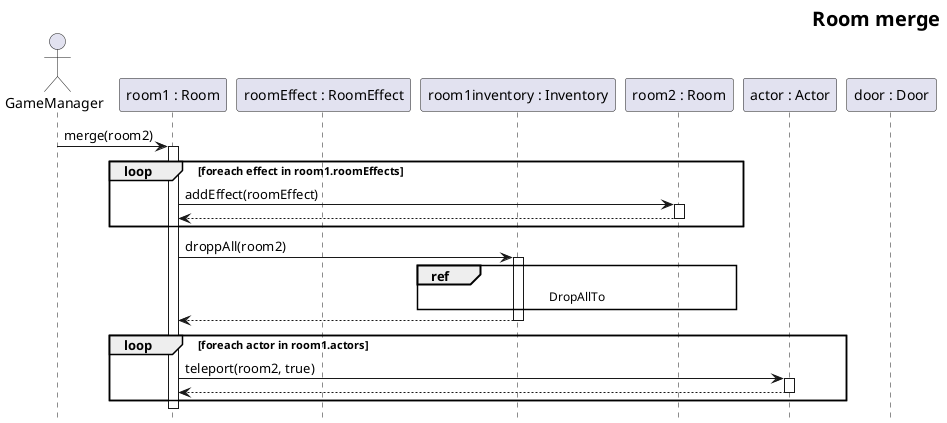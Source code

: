 @startuml RoomMerge
skinparam headerFontSize 20
skinparam HeaderFontColor #000000
skinparam HeaderFontStyle bold
header Room merge
hide footbox

' actor gm as "GameManager"
' participant r2 as "room2 : Room"
' participant r1 as "room1 : Room"

' gm -> r1 ++: merge(room2)
' return

' note over r1
'     a beolvadás a room1 belső működése
' end note


' látványosabb lenne, ha a room1 olvadna bele ilyenkor 
' a room2-be, mert akkor több függvényhívást használnánk
' így csak belső működés az egész

' lentebb itthagyom a látványosabb változatot, de
' lehet ez egy külön diagrammra kéne és innen csak megreferálni

actor gm as "GameManager"
participant r1 as "room1 : Room"
participant effect as "roomEffect : RoomEffect"
participant r1i as "room1inventory : Inventory"
participant r2 as "room2 : Room"
participant act as "actor : Actor"
participant d as "door : Door"

gm -> r1 ++ : merge(room2)

loop foreach effect in room1.roomEffects
    r1 -> r2 ++ : addEffect(roomEffect)
    return
end

r1 -> r1i ++: droppAll(room2)
    ref over r1i, r2
        DropAllTo
    end ref
return

loop foreach actor in room1.actors
    r1 -> act ++: teleport(room2, true)
    return
end

' door update is missing, it's too much work and not necessary (I guess)

@enduml